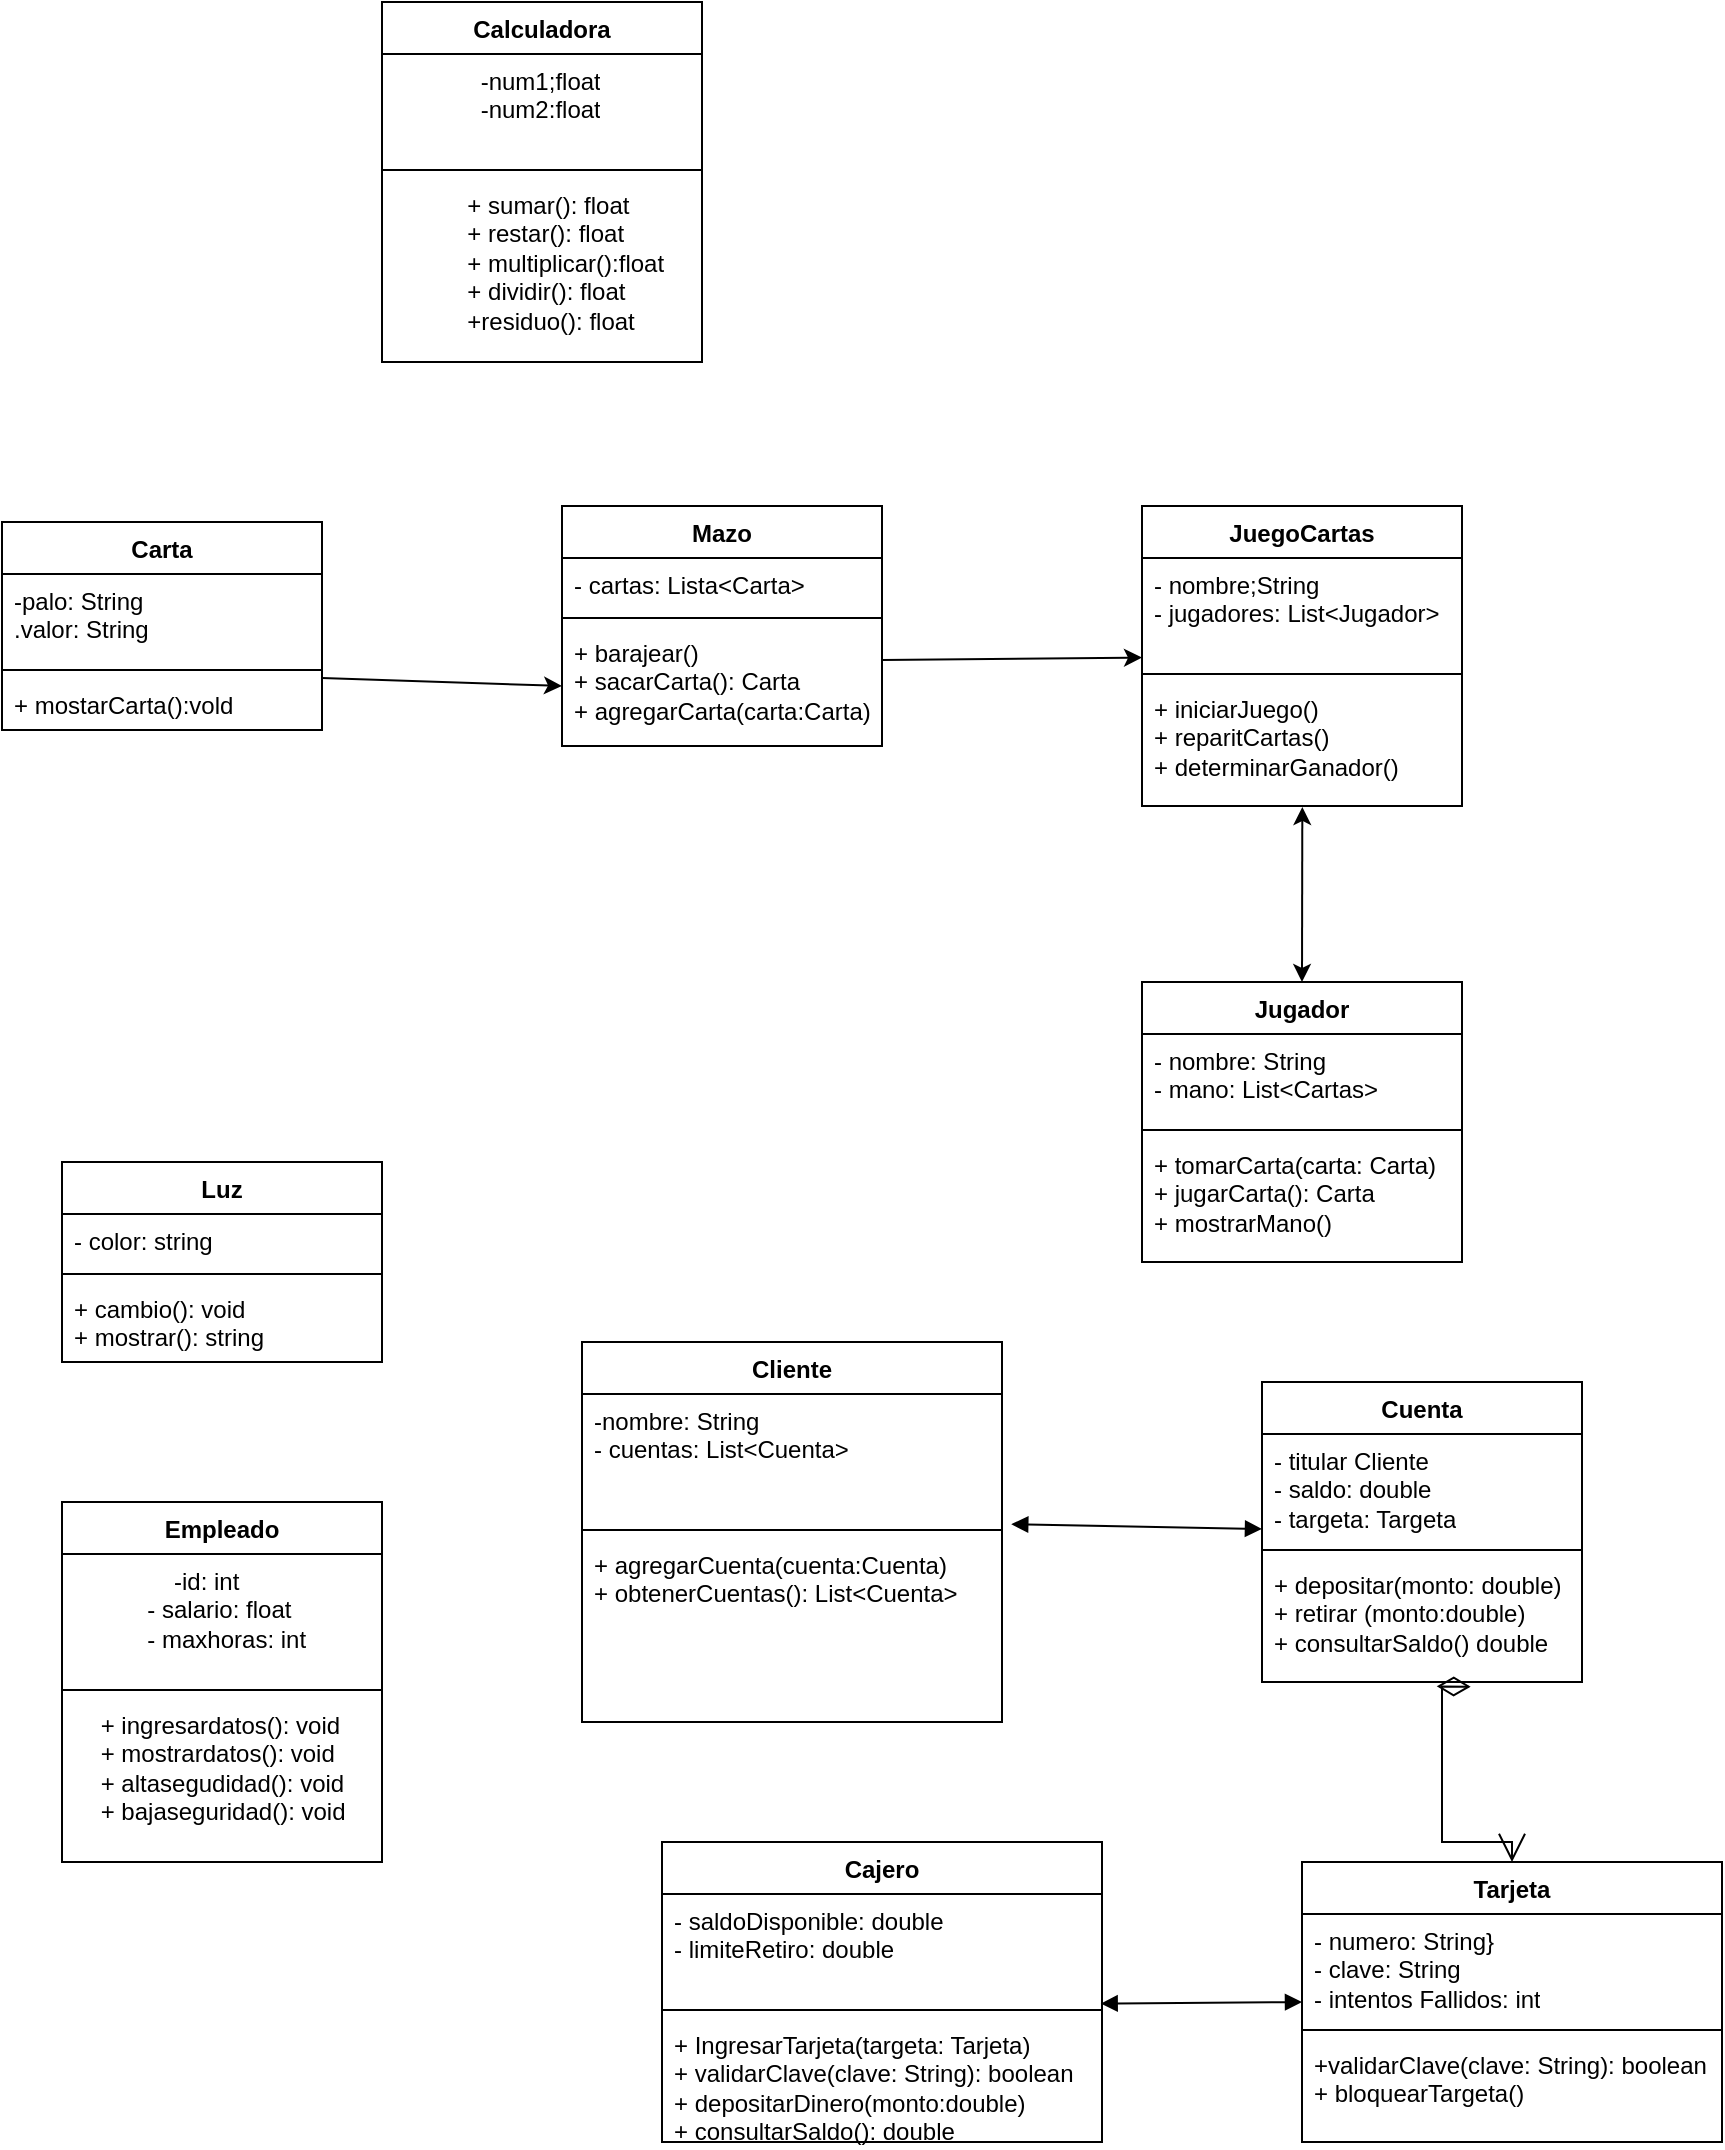 <mxfile version="26.0.16">
  <diagram name="Página-1" id="zEQ4SR48IFPSB5RcfMPk">
    <mxGraphModel dx="2238" dy="682" grid="1" gridSize="10" guides="1" tooltips="1" connect="1" arrows="1" fold="1" page="1" pageScale="1" pageWidth="827" pageHeight="1169" math="0" shadow="0">
      <root>
        <mxCell id="0" />
        <mxCell id="1" parent="0" />
        <mxCell id="hM2ejfLZRPb0K-ijTqzS-9" value="Calculadora" style="swimlane;fontStyle=1;align=center;verticalAlign=top;childLayout=stackLayout;horizontal=1;startSize=26;horizontalStack=0;resizeParent=1;resizeParentMax=0;resizeLast=0;collapsible=1;marginBottom=0;whiteSpace=wrap;html=1;" vertex="1" parent="1">
          <mxGeometry x="20" y="110" width="160" height="180" as="geometry" />
        </mxCell>
        <mxCell id="hM2ejfLZRPb0K-ijTqzS-10" value="&amp;nbsp; &amp;nbsp; &amp;nbsp; &amp;nbsp; &amp;nbsp; &amp;nbsp; &amp;nbsp;-num1;float&lt;div&gt;&amp;nbsp; &amp;nbsp; &amp;nbsp; &amp;nbsp; &amp;nbsp; &amp;nbsp; &amp;nbsp;-num2:float&lt;/div&gt;" style="text;strokeColor=none;fillColor=none;align=left;verticalAlign=top;spacingLeft=4;spacingRight=4;overflow=hidden;rotatable=0;points=[[0,0.5],[1,0.5]];portConstraint=eastwest;whiteSpace=wrap;html=1;" vertex="1" parent="hM2ejfLZRPb0K-ijTqzS-9">
          <mxGeometry y="26" width="160" height="54" as="geometry" />
        </mxCell>
        <mxCell id="hM2ejfLZRPb0K-ijTqzS-11" value="" style="line;strokeWidth=1;fillColor=none;align=left;verticalAlign=middle;spacingTop=-1;spacingLeft=3;spacingRight=3;rotatable=0;labelPosition=right;points=[];portConstraint=eastwest;strokeColor=inherit;" vertex="1" parent="hM2ejfLZRPb0K-ijTqzS-9">
          <mxGeometry y="80" width="160" height="8" as="geometry" />
        </mxCell>
        <mxCell id="hM2ejfLZRPb0K-ijTqzS-12" value="&amp;nbsp; &amp;nbsp; &amp;nbsp; &amp;nbsp; &amp;nbsp; &amp;nbsp;+ sumar(): float&lt;div&gt;&lt;span style=&quot;background-color: transparent; color: light-dark(rgb(0, 0, 0), rgb(255, 255, 255));&quot;&gt;&amp;nbsp; &amp;nbsp; &amp;nbsp; &amp;nbsp; &amp;nbsp; &amp;nbsp;+ restar(): float&lt;/span&gt;&lt;div&gt;&amp;nbsp; &amp;nbsp; &amp;nbsp; &amp;nbsp; &amp;nbsp; &amp;nbsp;+ multiplicar():float&lt;/div&gt;&lt;/div&gt;&lt;div&gt;&amp;nbsp; &amp;nbsp; &amp;nbsp; &amp;nbsp; &amp;nbsp; &amp;nbsp;+ dividir(): float&lt;/div&gt;&lt;div&gt;&amp;nbsp; &amp;nbsp; &amp;nbsp; &amp;nbsp; &amp;nbsp; &amp;nbsp;+residuo(): float&lt;/div&gt;" style="text;strokeColor=none;fillColor=none;align=left;verticalAlign=top;spacingLeft=4;spacingRight=4;overflow=hidden;rotatable=0;points=[[0,0.5],[1,0.5]];portConstraint=eastwest;whiteSpace=wrap;html=1;" vertex="1" parent="hM2ejfLZRPb0K-ijTqzS-9">
          <mxGeometry y="88" width="160" height="92" as="geometry" />
        </mxCell>
        <mxCell id="hM2ejfLZRPb0K-ijTqzS-17" value="Carta" style="swimlane;fontStyle=1;align=center;verticalAlign=top;childLayout=stackLayout;horizontal=1;startSize=26;horizontalStack=0;resizeParent=1;resizeParentMax=0;resizeLast=0;collapsible=1;marginBottom=0;whiteSpace=wrap;html=1;" vertex="1" parent="1">
          <mxGeometry x="-170" y="370" width="160" height="104" as="geometry" />
        </mxCell>
        <mxCell id="hM2ejfLZRPb0K-ijTqzS-18" value="-palo: String&lt;div&gt;.valor: String&lt;/div&gt;" style="text;strokeColor=none;fillColor=none;align=left;verticalAlign=top;spacingLeft=4;spacingRight=4;overflow=hidden;rotatable=0;points=[[0,0.5],[1,0.5]];portConstraint=eastwest;whiteSpace=wrap;html=1;" vertex="1" parent="hM2ejfLZRPb0K-ijTqzS-17">
          <mxGeometry y="26" width="160" height="44" as="geometry" />
        </mxCell>
        <mxCell id="hM2ejfLZRPb0K-ijTqzS-19" value="" style="line;strokeWidth=1;fillColor=none;align=left;verticalAlign=middle;spacingTop=-1;spacingLeft=3;spacingRight=3;rotatable=0;labelPosition=right;points=[];portConstraint=eastwest;strokeColor=inherit;" vertex="1" parent="hM2ejfLZRPb0K-ijTqzS-17">
          <mxGeometry y="70" width="160" height="8" as="geometry" />
        </mxCell>
        <mxCell id="hM2ejfLZRPb0K-ijTqzS-20" value="+ mostarCarta():vold" style="text;strokeColor=none;fillColor=none;align=left;verticalAlign=top;spacingLeft=4;spacingRight=4;overflow=hidden;rotatable=0;points=[[0,0.5],[1,0.5]];portConstraint=eastwest;whiteSpace=wrap;html=1;" vertex="1" parent="hM2ejfLZRPb0K-ijTqzS-17">
          <mxGeometry y="78" width="160" height="26" as="geometry" />
        </mxCell>
        <mxCell id="UGFKU34EGqdiF2YOTuKU-1" value="" style="endArrow=classic;html=1;rounded=0;exitX=1;exitY=0.75;exitDx=0;exitDy=0;entryX=0;entryY=0.5;entryDx=0;entryDy=0;" edge="1" parent="1" source="hM2ejfLZRPb0K-ijTqzS-17" target="UGFKU34EGqdiF2YOTuKU-10">
          <mxGeometry width="50" height="50" relative="1" as="geometry">
            <mxPoint x="-110" y="440" as="sourcePoint" />
            <mxPoint x="130" y="462" as="targetPoint" />
            <Array as="points" />
          </mxGeometry>
        </mxCell>
        <mxCell id="UGFKU34EGqdiF2YOTuKU-7" value="Mazo" style="swimlane;fontStyle=1;align=center;verticalAlign=top;childLayout=stackLayout;horizontal=1;startSize=26;horizontalStack=0;resizeParent=1;resizeParentMax=0;resizeLast=0;collapsible=1;marginBottom=0;whiteSpace=wrap;html=1;" vertex="1" parent="1">
          <mxGeometry x="110" y="362" width="160" height="120" as="geometry" />
        </mxCell>
        <mxCell id="UGFKU34EGqdiF2YOTuKU-8" value="- cartas: Lista&amp;lt;Carta&amp;gt;" style="text;strokeColor=none;fillColor=none;align=left;verticalAlign=top;spacingLeft=4;spacingRight=4;overflow=hidden;rotatable=0;points=[[0,0.5],[1,0.5]];portConstraint=eastwest;whiteSpace=wrap;html=1;" vertex="1" parent="UGFKU34EGqdiF2YOTuKU-7">
          <mxGeometry y="26" width="160" height="26" as="geometry" />
        </mxCell>
        <mxCell id="UGFKU34EGqdiF2YOTuKU-9" value="" style="line;strokeWidth=1;fillColor=none;align=left;verticalAlign=middle;spacingTop=-1;spacingLeft=3;spacingRight=3;rotatable=0;labelPosition=right;points=[];portConstraint=eastwest;strokeColor=inherit;" vertex="1" parent="UGFKU34EGqdiF2YOTuKU-7">
          <mxGeometry y="52" width="160" height="8" as="geometry" />
        </mxCell>
        <mxCell id="UGFKU34EGqdiF2YOTuKU-10" value="+ barajear()&lt;div&gt;+ sacarCarta(): Carta&lt;/div&gt;&lt;div&gt;+ agregarCarta(carta:Carta)&lt;/div&gt;" style="text;strokeColor=none;fillColor=none;align=left;verticalAlign=top;spacingLeft=4;spacingRight=4;overflow=hidden;rotatable=0;points=[[0,0.5],[1,0.5]];portConstraint=eastwest;whiteSpace=wrap;html=1;" vertex="1" parent="UGFKU34EGqdiF2YOTuKU-7">
          <mxGeometry y="60" width="160" height="60" as="geometry" />
        </mxCell>
        <mxCell id="UGFKU34EGqdiF2YOTuKU-11" value="" style="endArrow=classic;html=1;rounded=0;exitX=1.001;exitY=0.284;exitDx=0;exitDy=0;exitPerimeter=0;" edge="1" parent="1" source="UGFKU34EGqdiF2YOTuKU-10" target="UGFKU34EGqdiF2YOTuKU-12">
          <mxGeometry width="50" height="50" relative="1" as="geometry">
            <mxPoint x="410" y="440" as="sourcePoint" />
            <mxPoint x="400" y="440" as="targetPoint" />
          </mxGeometry>
        </mxCell>
        <mxCell id="UGFKU34EGqdiF2YOTuKU-12" value="JuegoCartas" style="swimlane;fontStyle=1;align=center;verticalAlign=top;childLayout=stackLayout;horizontal=1;startSize=26;horizontalStack=0;resizeParent=1;resizeParentMax=0;resizeLast=0;collapsible=1;marginBottom=0;whiteSpace=wrap;html=1;" vertex="1" parent="1">
          <mxGeometry x="400" y="362" width="160" height="150" as="geometry" />
        </mxCell>
        <mxCell id="UGFKU34EGqdiF2YOTuKU-13" value="- nombre;String&lt;div&gt;- jugadores: List&amp;lt;Jugador&amp;gt;&lt;/div&gt;" style="text;strokeColor=none;fillColor=none;align=left;verticalAlign=top;spacingLeft=4;spacingRight=4;overflow=hidden;rotatable=0;points=[[0,0.5],[1,0.5]];portConstraint=eastwest;whiteSpace=wrap;html=1;" vertex="1" parent="UGFKU34EGqdiF2YOTuKU-12">
          <mxGeometry y="26" width="160" height="54" as="geometry" />
        </mxCell>
        <mxCell id="UGFKU34EGqdiF2YOTuKU-14" value="" style="line;strokeWidth=1;fillColor=none;align=left;verticalAlign=middle;spacingTop=-1;spacingLeft=3;spacingRight=3;rotatable=0;labelPosition=right;points=[];portConstraint=eastwest;strokeColor=inherit;" vertex="1" parent="UGFKU34EGqdiF2YOTuKU-12">
          <mxGeometry y="80" width="160" height="8" as="geometry" />
        </mxCell>
        <mxCell id="UGFKU34EGqdiF2YOTuKU-15" value="+ iniciarJuego()&lt;div&gt;+ reparitCartas()&lt;/div&gt;&lt;div&gt;+ determinarGanador()&lt;/div&gt;" style="text;strokeColor=none;fillColor=none;align=left;verticalAlign=top;spacingLeft=4;spacingRight=4;overflow=hidden;rotatable=0;points=[[0,0.5],[1,0.5]];portConstraint=eastwest;whiteSpace=wrap;html=1;" vertex="1" parent="UGFKU34EGqdiF2YOTuKU-12">
          <mxGeometry y="88" width="160" height="62" as="geometry" />
        </mxCell>
        <mxCell id="UGFKU34EGqdiF2YOTuKU-16" value="" style="endArrow=classic;startArrow=classic;html=1;rounded=0;entryX=0.501;entryY=1.008;entryDx=0;entryDy=0;entryPerimeter=0;exitX=0.5;exitY=0;exitDx=0;exitDy=0;" edge="1" parent="1" source="UGFKU34EGqdiF2YOTuKU-17" target="UGFKU34EGqdiF2YOTuKU-15">
          <mxGeometry width="50" height="50" relative="1" as="geometry">
            <mxPoint x="480" y="600" as="sourcePoint" />
            <mxPoint x="460" y="540" as="targetPoint" />
          </mxGeometry>
        </mxCell>
        <mxCell id="UGFKU34EGqdiF2YOTuKU-17" value="Jugador" style="swimlane;fontStyle=1;align=center;verticalAlign=top;childLayout=stackLayout;horizontal=1;startSize=26;horizontalStack=0;resizeParent=1;resizeParentMax=0;resizeLast=0;collapsible=1;marginBottom=0;whiteSpace=wrap;html=1;" vertex="1" parent="1">
          <mxGeometry x="400" y="600" width="160" height="140" as="geometry" />
        </mxCell>
        <mxCell id="UGFKU34EGqdiF2YOTuKU-18" value="- nombre: String&lt;div&gt;- mano: List&amp;lt;Cartas&amp;gt;&lt;/div&gt;" style="text;strokeColor=none;fillColor=none;align=left;verticalAlign=top;spacingLeft=4;spacingRight=4;overflow=hidden;rotatable=0;points=[[0,0.5],[1,0.5]];portConstraint=eastwest;whiteSpace=wrap;html=1;" vertex="1" parent="UGFKU34EGqdiF2YOTuKU-17">
          <mxGeometry y="26" width="160" height="44" as="geometry" />
        </mxCell>
        <mxCell id="UGFKU34EGqdiF2YOTuKU-19" value="" style="line;strokeWidth=1;fillColor=none;align=left;verticalAlign=middle;spacingTop=-1;spacingLeft=3;spacingRight=3;rotatable=0;labelPosition=right;points=[];portConstraint=eastwest;strokeColor=inherit;" vertex="1" parent="UGFKU34EGqdiF2YOTuKU-17">
          <mxGeometry y="70" width="160" height="8" as="geometry" />
        </mxCell>
        <mxCell id="UGFKU34EGqdiF2YOTuKU-20" value="+ tomarCarta(carta: Carta)&lt;div&gt;+ jugarCarta(): Carta&lt;/div&gt;&lt;div&gt;+ mostrarMano()&lt;/div&gt;" style="text;strokeColor=none;fillColor=none;align=left;verticalAlign=top;spacingLeft=4;spacingRight=4;overflow=hidden;rotatable=0;points=[[0,0.5],[1,0.5]];portConstraint=eastwest;whiteSpace=wrap;html=1;" vertex="1" parent="UGFKU34EGqdiF2YOTuKU-17">
          <mxGeometry y="78" width="160" height="62" as="geometry" />
        </mxCell>
        <mxCell id="UGFKU34EGqdiF2YOTuKU-21" value="Luz" style="swimlane;fontStyle=1;align=center;verticalAlign=top;childLayout=stackLayout;horizontal=1;startSize=26;horizontalStack=0;resizeParent=1;resizeParentMax=0;resizeLast=0;collapsible=1;marginBottom=0;whiteSpace=wrap;html=1;" vertex="1" parent="1">
          <mxGeometry x="-140" y="690" width="160" height="100" as="geometry" />
        </mxCell>
        <mxCell id="UGFKU34EGqdiF2YOTuKU-22" value="- color: string" style="text;strokeColor=none;fillColor=none;align=left;verticalAlign=top;spacingLeft=4;spacingRight=4;overflow=hidden;rotatable=0;points=[[0,0.5],[1,0.5]];portConstraint=eastwest;whiteSpace=wrap;html=1;" vertex="1" parent="UGFKU34EGqdiF2YOTuKU-21">
          <mxGeometry y="26" width="160" height="26" as="geometry" />
        </mxCell>
        <mxCell id="UGFKU34EGqdiF2YOTuKU-23" value="" style="line;strokeWidth=1;fillColor=none;align=left;verticalAlign=middle;spacingTop=-1;spacingLeft=3;spacingRight=3;rotatable=0;labelPosition=right;points=[];portConstraint=eastwest;strokeColor=inherit;" vertex="1" parent="UGFKU34EGqdiF2YOTuKU-21">
          <mxGeometry y="52" width="160" height="8" as="geometry" />
        </mxCell>
        <mxCell id="UGFKU34EGqdiF2YOTuKU-24" value="+ cambio(): void&lt;div&gt;+ mostrar(): string&lt;/div&gt;" style="text;strokeColor=none;fillColor=none;align=left;verticalAlign=top;spacingLeft=4;spacingRight=4;overflow=hidden;rotatable=0;points=[[0,0.5],[1,0.5]];portConstraint=eastwest;whiteSpace=wrap;html=1;" vertex="1" parent="UGFKU34EGqdiF2YOTuKU-21">
          <mxGeometry y="60" width="160" height="40" as="geometry" />
        </mxCell>
        <mxCell id="UGFKU34EGqdiF2YOTuKU-25" value="Empleado" style="swimlane;fontStyle=1;align=center;verticalAlign=top;childLayout=stackLayout;horizontal=1;startSize=26;horizontalStack=0;resizeParent=1;resizeParentMax=0;resizeLast=0;collapsible=1;marginBottom=0;whiteSpace=wrap;html=1;" vertex="1" parent="1">
          <mxGeometry x="-140" y="860" width="160" height="180" as="geometry" />
        </mxCell>
        <mxCell id="UGFKU34EGqdiF2YOTuKU-26" value="&amp;nbsp; &amp;nbsp; &amp;nbsp; &amp;nbsp; &amp;nbsp; &amp;nbsp; &amp;nbsp; &amp;nbsp;-id: int&lt;div&gt;&amp;nbsp; &amp;nbsp; &amp;nbsp; &amp;nbsp; &amp;nbsp; &amp;nbsp;- salario: float&lt;/div&gt;&lt;div&gt;&amp;nbsp; &amp;nbsp; &amp;nbsp; &amp;nbsp; &amp;nbsp; &amp;nbsp;- maxhoras: int&lt;/div&gt;" style="text;strokeColor=none;fillColor=none;align=left;verticalAlign=top;spacingLeft=4;spacingRight=4;overflow=hidden;rotatable=0;points=[[0,0.5],[1,0.5]];portConstraint=eastwest;whiteSpace=wrap;html=1;" vertex="1" parent="UGFKU34EGqdiF2YOTuKU-25">
          <mxGeometry y="26" width="160" height="64" as="geometry" />
        </mxCell>
        <mxCell id="UGFKU34EGqdiF2YOTuKU-27" value="" style="line;strokeWidth=1;fillColor=none;align=left;verticalAlign=middle;spacingTop=-1;spacingLeft=3;spacingRight=3;rotatable=0;labelPosition=right;points=[];portConstraint=eastwest;strokeColor=inherit;" vertex="1" parent="UGFKU34EGqdiF2YOTuKU-25">
          <mxGeometry y="90" width="160" height="8" as="geometry" />
        </mxCell>
        <mxCell id="UGFKU34EGqdiF2YOTuKU-28" value="&amp;nbsp; &amp;nbsp; + ingresardatos(): void&lt;div&gt;&amp;nbsp; &amp;nbsp; + mostrardatos(): void&lt;/div&gt;&lt;div&gt;&amp;nbsp; &amp;nbsp; + altasegudidad(): void&lt;/div&gt;&lt;div&gt;&amp;nbsp; &amp;nbsp; + bajaseguridad(): void&lt;/div&gt;" style="text;strokeColor=none;fillColor=none;align=left;verticalAlign=top;spacingLeft=4;spacingRight=4;overflow=hidden;rotatable=0;points=[[0,0.5],[1,0.5]];portConstraint=eastwest;whiteSpace=wrap;html=1;" vertex="1" parent="UGFKU34EGqdiF2YOTuKU-25">
          <mxGeometry y="98" width="160" height="82" as="geometry" />
        </mxCell>
        <mxCell id="UGFKU34EGqdiF2YOTuKU-29" value="Cliente" style="swimlane;fontStyle=1;align=center;verticalAlign=top;childLayout=stackLayout;horizontal=1;startSize=26;horizontalStack=0;resizeParent=1;resizeParentMax=0;resizeLast=0;collapsible=1;marginBottom=0;whiteSpace=wrap;html=1;" vertex="1" parent="1">
          <mxGeometry x="120" y="780" width="210" height="190" as="geometry" />
        </mxCell>
        <mxCell id="UGFKU34EGqdiF2YOTuKU-30" value="-nombre: String&lt;div&gt;- cuentas: List&lt;span style=&quot;background-color: transparent; color: light-dark(rgb(0, 0, 0), rgb(255, 255, 255));&quot;&gt;&amp;lt;Cuenta&amp;gt;&lt;/span&gt;&lt;/div&gt;" style="text;strokeColor=none;fillColor=none;align=left;verticalAlign=top;spacingLeft=4;spacingRight=4;overflow=hidden;rotatable=0;points=[[0,0.5],[1,0.5]];portConstraint=eastwest;whiteSpace=wrap;html=1;" vertex="1" parent="UGFKU34EGqdiF2YOTuKU-29">
          <mxGeometry y="26" width="210" height="64" as="geometry" />
        </mxCell>
        <mxCell id="UGFKU34EGqdiF2YOTuKU-31" value="" style="line;strokeWidth=1;fillColor=none;align=left;verticalAlign=middle;spacingTop=-1;spacingLeft=3;spacingRight=3;rotatable=0;labelPosition=right;points=[];portConstraint=eastwest;strokeColor=inherit;" vertex="1" parent="UGFKU34EGqdiF2YOTuKU-29">
          <mxGeometry y="90" width="210" height="8" as="geometry" />
        </mxCell>
        <mxCell id="UGFKU34EGqdiF2YOTuKU-32" value="+ agregarCuenta(cuenta:Cuenta)&lt;div&gt;+ obtenerCuentas(): List&lt;span style=&quot;background-color: transparent; color: light-dark(rgb(0, 0, 0), rgb(255, 255, 255));&quot;&gt;&amp;lt;Cuenta&amp;gt;&lt;/span&gt;&lt;/div&gt;" style="text;strokeColor=none;fillColor=none;align=left;verticalAlign=top;spacingLeft=4;spacingRight=4;overflow=hidden;rotatable=0;points=[[0,0.5],[1,0.5]];portConstraint=eastwest;whiteSpace=wrap;html=1;" vertex="1" parent="UGFKU34EGqdiF2YOTuKU-29">
          <mxGeometry y="98" width="210" height="92" as="geometry" />
        </mxCell>
        <mxCell id="UGFKU34EGqdiF2YOTuKU-33" value="" style="endArrow=block;startArrow=block;endFill=1;startFill=1;html=1;rounded=0;exitX=1.022;exitY=1.017;exitDx=0;exitDy=0;exitPerimeter=0;" edge="1" parent="1" source="UGFKU34EGqdiF2YOTuKU-30" target="UGFKU34EGqdiF2YOTuKU-34">
          <mxGeometry width="160" relative="1" as="geometry">
            <mxPoint x="450" y="760" as="sourcePoint" />
            <mxPoint x="480" y="871" as="targetPoint" />
          </mxGeometry>
        </mxCell>
        <mxCell id="UGFKU34EGqdiF2YOTuKU-34" value="Cuenta" style="swimlane;fontStyle=1;align=center;verticalAlign=top;childLayout=stackLayout;horizontal=1;startSize=26;horizontalStack=0;resizeParent=1;resizeParentMax=0;resizeLast=0;collapsible=1;marginBottom=0;whiteSpace=wrap;html=1;" vertex="1" parent="1">
          <mxGeometry x="460" y="800" width="160" height="150" as="geometry" />
        </mxCell>
        <mxCell id="UGFKU34EGqdiF2YOTuKU-35" value="- titular Cliente&lt;div&gt;- saldo: double&lt;/div&gt;&lt;div&gt;- targeta: Targeta&lt;/div&gt;" style="text;strokeColor=none;fillColor=none;align=left;verticalAlign=top;spacingLeft=4;spacingRight=4;overflow=hidden;rotatable=0;points=[[0,0.5],[1,0.5]];portConstraint=eastwest;whiteSpace=wrap;html=1;" vertex="1" parent="UGFKU34EGqdiF2YOTuKU-34">
          <mxGeometry y="26" width="160" height="54" as="geometry" />
        </mxCell>
        <mxCell id="UGFKU34EGqdiF2YOTuKU-36" value="" style="line;strokeWidth=1;fillColor=none;align=left;verticalAlign=middle;spacingTop=-1;spacingLeft=3;spacingRight=3;rotatable=0;labelPosition=right;points=[];portConstraint=eastwest;strokeColor=inherit;" vertex="1" parent="UGFKU34EGqdiF2YOTuKU-34">
          <mxGeometry y="80" width="160" height="8" as="geometry" />
        </mxCell>
        <mxCell id="UGFKU34EGqdiF2YOTuKU-37" value="+ depositar(monto: double)&lt;div&gt;+ retirar (monto:double)&lt;/div&gt;&lt;div&gt;+ consultarSaldo() double&lt;/div&gt;" style="text;strokeColor=none;fillColor=none;align=left;verticalAlign=top;spacingLeft=4;spacingRight=4;overflow=hidden;rotatable=0;points=[[0,0.5],[1,0.5]];portConstraint=eastwest;whiteSpace=wrap;html=1;" vertex="1" parent="UGFKU34EGqdiF2YOTuKU-34">
          <mxGeometry y="88" width="160" height="62" as="geometry" />
        </mxCell>
        <mxCell id="UGFKU34EGqdiF2YOTuKU-42" value="" style="endArrow=open;html=1;endSize=12;startArrow=diamondThin;startSize=14;startFill=0;edgeStyle=orthogonalEdgeStyle;rounded=0;exitX=0.546;exitY=1.035;exitDx=0;exitDy=0;exitPerimeter=0;entryX=0.5;entryY=0;entryDx=0;entryDy=0;" edge="1" parent="1" source="UGFKU34EGqdiF2YOTuKU-37" target="UGFKU34EGqdiF2YOTuKU-47">
          <mxGeometry relative="1" as="geometry">
            <mxPoint x="470" y="970" as="sourcePoint" />
            <mxPoint x="564.15" y="1012.926" as="targetPoint" />
            <Array as="points">
              <mxPoint x="550" y="952" />
              <mxPoint x="550" y="1030" />
            </Array>
          </mxGeometry>
        </mxCell>
        <mxCell id="UGFKU34EGqdiF2YOTuKU-44" value="1" style="edgeLabel;resizable=0;html=1;align=right;verticalAlign=top;" connectable="0" vertex="1" parent="UGFKU34EGqdiF2YOTuKU-42">
          <mxGeometry x="1" relative="1" as="geometry" />
        </mxCell>
        <mxCell id="UGFKU34EGqdiF2YOTuKU-47" value="Tarjeta" style="swimlane;fontStyle=1;align=center;verticalAlign=top;childLayout=stackLayout;horizontal=1;startSize=26;horizontalStack=0;resizeParent=1;resizeParentMax=0;resizeLast=0;collapsible=1;marginBottom=0;whiteSpace=wrap;html=1;" vertex="1" parent="1">
          <mxGeometry x="480" y="1040" width="210" height="140" as="geometry" />
        </mxCell>
        <mxCell id="UGFKU34EGqdiF2YOTuKU-48" value="- numero: String}&lt;div&gt;- clave: String&lt;/div&gt;&lt;div&gt;- intentos Fallidos: int&lt;/div&gt;" style="text;strokeColor=none;fillColor=none;align=left;verticalAlign=top;spacingLeft=4;spacingRight=4;overflow=hidden;rotatable=0;points=[[0,0.5],[1,0.5]];portConstraint=eastwest;whiteSpace=wrap;html=1;" vertex="1" parent="UGFKU34EGqdiF2YOTuKU-47">
          <mxGeometry y="26" width="210" height="54" as="geometry" />
        </mxCell>
        <mxCell id="UGFKU34EGqdiF2YOTuKU-49" value="" style="line;strokeWidth=1;fillColor=none;align=left;verticalAlign=middle;spacingTop=-1;spacingLeft=3;spacingRight=3;rotatable=0;labelPosition=right;points=[];portConstraint=eastwest;strokeColor=inherit;" vertex="1" parent="UGFKU34EGqdiF2YOTuKU-47">
          <mxGeometry y="80" width="210" height="8" as="geometry" />
        </mxCell>
        <mxCell id="UGFKU34EGqdiF2YOTuKU-50" value="+validarClave(clave: String): boolean&lt;div&gt;+ bloquearTargeta()&lt;/div&gt;" style="text;strokeColor=none;fillColor=none;align=left;verticalAlign=top;spacingLeft=4;spacingRight=4;overflow=hidden;rotatable=0;points=[[0,0.5],[1,0.5]];portConstraint=eastwest;whiteSpace=wrap;html=1;" vertex="1" parent="UGFKU34EGqdiF2YOTuKU-47">
          <mxGeometry y="88" width="210" height="52" as="geometry" />
        </mxCell>
        <mxCell id="UGFKU34EGqdiF2YOTuKU-51" value="Cajero" style="swimlane;fontStyle=1;align=center;verticalAlign=top;childLayout=stackLayout;horizontal=1;startSize=26;horizontalStack=0;resizeParent=1;resizeParentMax=0;resizeLast=0;collapsible=1;marginBottom=0;whiteSpace=wrap;html=1;" vertex="1" parent="1">
          <mxGeometry x="160" y="1030" width="220" height="150" as="geometry" />
        </mxCell>
        <mxCell id="UGFKU34EGqdiF2YOTuKU-52" value="- saldoDisponible: double&lt;div&gt;- limiteRetiro: double&lt;/div&gt;" style="text;strokeColor=none;fillColor=none;align=left;verticalAlign=top;spacingLeft=4;spacingRight=4;overflow=hidden;rotatable=0;points=[[0,0.5],[1,0.5]];portConstraint=eastwest;whiteSpace=wrap;html=1;" vertex="1" parent="UGFKU34EGqdiF2YOTuKU-51">
          <mxGeometry y="26" width="220" height="54" as="geometry" />
        </mxCell>
        <mxCell id="UGFKU34EGqdiF2YOTuKU-53" value="" style="line;strokeWidth=1;fillColor=none;align=left;verticalAlign=middle;spacingTop=-1;spacingLeft=3;spacingRight=3;rotatable=0;labelPosition=right;points=[];portConstraint=eastwest;strokeColor=inherit;" vertex="1" parent="UGFKU34EGqdiF2YOTuKU-51">
          <mxGeometry y="80" width="220" height="8" as="geometry" />
        </mxCell>
        <mxCell id="UGFKU34EGqdiF2YOTuKU-54" value="+ IngresarTarjeta(targeta: Tarjeta)&lt;div&gt;+ validarClave(clave: String): boolean&lt;/div&gt;&lt;div&gt;+ depositarDinero(monto:double)&lt;/div&gt;&lt;div&gt;+ consultarSaldo(): double&lt;/div&gt;" style="text;strokeColor=none;fillColor=none;align=left;verticalAlign=top;spacingLeft=4;spacingRight=4;overflow=hidden;rotatable=0;points=[[0,0.5],[1,0.5]];portConstraint=eastwest;whiteSpace=wrap;html=1;" vertex="1" parent="UGFKU34EGqdiF2YOTuKU-51">
          <mxGeometry y="88" width="220" height="62" as="geometry" />
        </mxCell>
        <mxCell id="UGFKU34EGqdiF2YOTuKU-56" value="" style="endArrow=block;startArrow=block;endFill=1;startFill=1;html=1;rounded=0;exitX=0;exitY=0.815;exitDx=0;exitDy=0;exitPerimeter=0;entryX=0.997;entryY=1.015;entryDx=0;entryDy=0;entryPerimeter=0;" edge="1" parent="1" source="UGFKU34EGqdiF2YOTuKU-48" target="UGFKU34EGqdiF2YOTuKU-52">
          <mxGeometry width="160" relative="1" as="geometry">
            <mxPoint x="570" y="1200" as="sourcePoint" />
            <mxPoint x="730" y="1200" as="targetPoint" />
          </mxGeometry>
        </mxCell>
      </root>
    </mxGraphModel>
  </diagram>
</mxfile>
